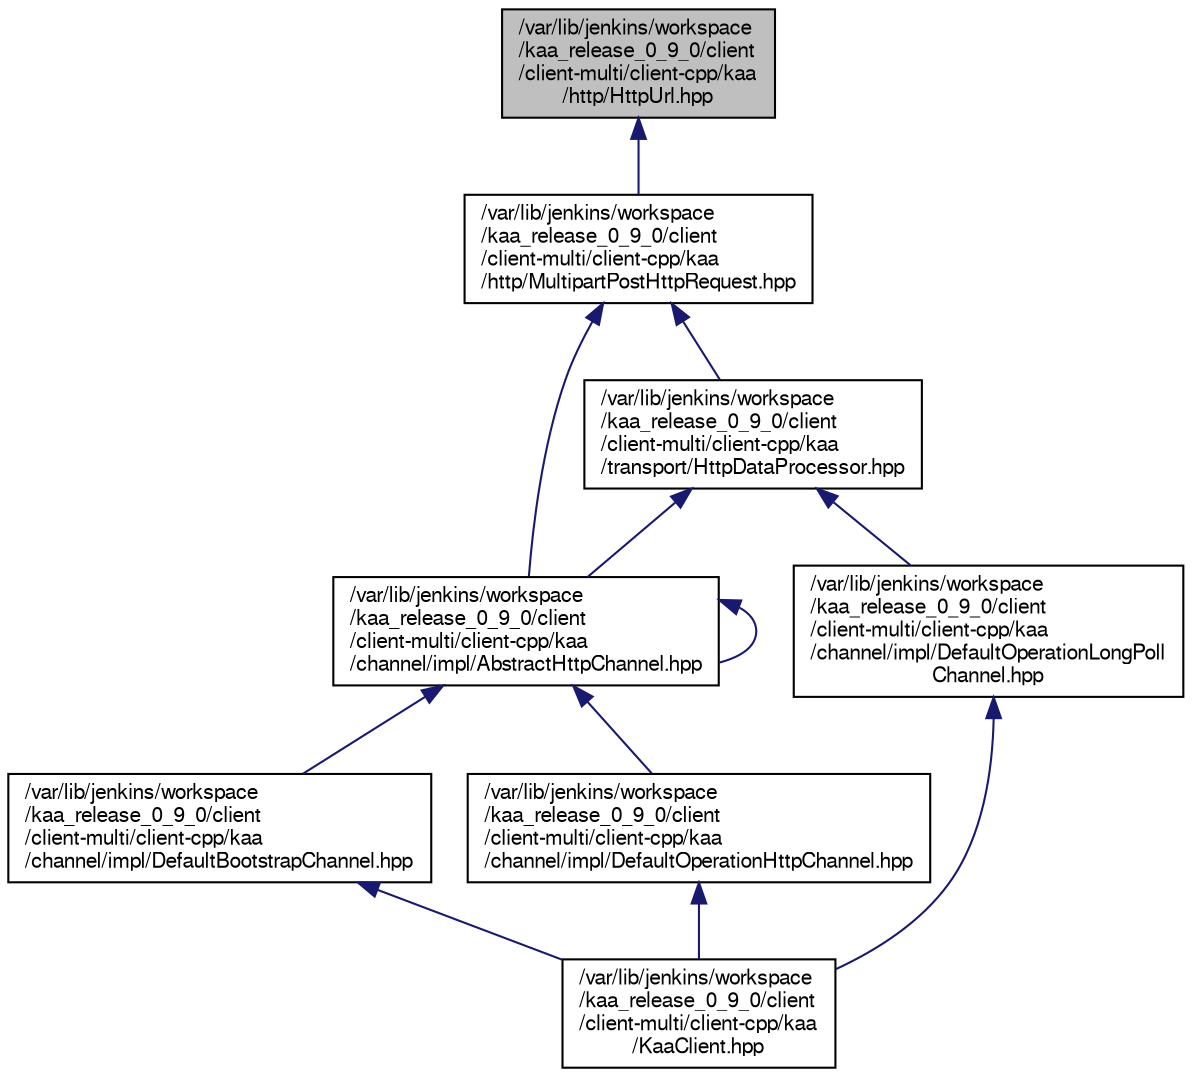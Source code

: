 digraph "/var/lib/jenkins/workspace/kaa_release_0_9_0/client/client-multi/client-cpp/kaa/http/HttpUrl.hpp"
{
  bgcolor="transparent";
  edge [fontname="FreeSans",fontsize="10",labelfontname="FreeSans",labelfontsize="10"];
  node [fontname="FreeSans",fontsize="10",shape=record];
  Node1 [label="/var/lib/jenkins/workspace\l/kaa_release_0_9_0/client\l/client-multi/client-cpp/kaa\l/http/HttpUrl.hpp",height=0.2,width=0.4,color="black", fillcolor="grey75", style="filled" fontcolor="black"];
  Node1 -> Node2 [dir="back",color="midnightblue",fontsize="10",style="solid",fontname="FreeSans"];
  Node2 [label="/var/lib/jenkins/workspace\l/kaa_release_0_9_0/client\l/client-multi/client-cpp/kaa\l/http/MultipartPostHttpRequest.hpp",height=0.2,width=0.4,color="black",URL="$MultipartPostHttpRequest_8hpp.html"];
  Node2 -> Node3 [dir="back",color="midnightblue",fontsize="10",style="solid",fontname="FreeSans"];
  Node3 [label="/var/lib/jenkins/workspace\l/kaa_release_0_9_0/client\l/client-multi/client-cpp/kaa\l/channel/impl/AbstractHttpChannel.hpp",height=0.2,width=0.4,color="black",URL="$AbstractHttpChannel_8hpp.html"];
  Node3 -> Node3 [dir="back",color="midnightblue",fontsize="10",style="solid",fontname="FreeSans"];
  Node3 -> Node4 [dir="back",color="midnightblue",fontsize="10",style="solid",fontname="FreeSans"];
  Node4 [label="/var/lib/jenkins/workspace\l/kaa_release_0_9_0/client\l/client-multi/client-cpp/kaa\l/channel/impl/DefaultBootstrapChannel.hpp",height=0.2,width=0.4,color="black",URL="$DefaultBootstrapChannel_8hpp.html"];
  Node4 -> Node5 [dir="back",color="midnightblue",fontsize="10",style="solid",fontname="FreeSans"];
  Node5 [label="/var/lib/jenkins/workspace\l/kaa_release_0_9_0/client\l/client-multi/client-cpp/kaa\l/KaaClient.hpp",height=0.2,width=0.4,color="black",URL="$KaaClient_8hpp.html"];
  Node3 -> Node6 [dir="back",color="midnightblue",fontsize="10",style="solid",fontname="FreeSans"];
  Node6 [label="/var/lib/jenkins/workspace\l/kaa_release_0_9_0/client\l/client-multi/client-cpp/kaa\l/channel/impl/DefaultOperationHttpChannel.hpp",height=0.2,width=0.4,color="black",URL="$DefaultOperationHttpChannel_8hpp.html"];
  Node6 -> Node5 [dir="back",color="midnightblue",fontsize="10",style="solid",fontname="FreeSans"];
  Node2 -> Node7 [dir="back",color="midnightblue",fontsize="10",style="solid",fontname="FreeSans"];
  Node7 [label="/var/lib/jenkins/workspace\l/kaa_release_0_9_0/client\l/client-multi/client-cpp/kaa\l/transport/HttpDataProcessor.hpp",height=0.2,width=0.4,color="black",URL="$HttpDataProcessor_8hpp.html"];
  Node7 -> Node3 [dir="back",color="midnightblue",fontsize="10",style="solid",fontname="FreeSans"];
  Node7 -> Node8 [dir="back",color="midnightblue",fontsize="10",style="solid",fontname="FreeSans"];
  Node8 [label="/var/lib/jenkins/workspace\l/kaa_release_0_9_0/client\l/client-multi/client-cpp/kaa\l/channel/impl/DefaultOperationLongPoll\lChannel.hpp",height=0.2,width=0.4,color="black",URL="$DefaultOperationLongPollChannel_8hpp.html"];
  Node8 -> Node5 [dir="back",color="midnightblue",fontsize="10",style="solid",fontname="FreeSans"];
}
